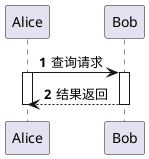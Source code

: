 @startuml
'https://plantuml.com/sequence-diagram

autonumber

Alice -> Bob: 查询请求
activate Alice
activate Bob
Bob --> Alice: 结果返回
deactivate Bob
deactivate Alice

@enduml

